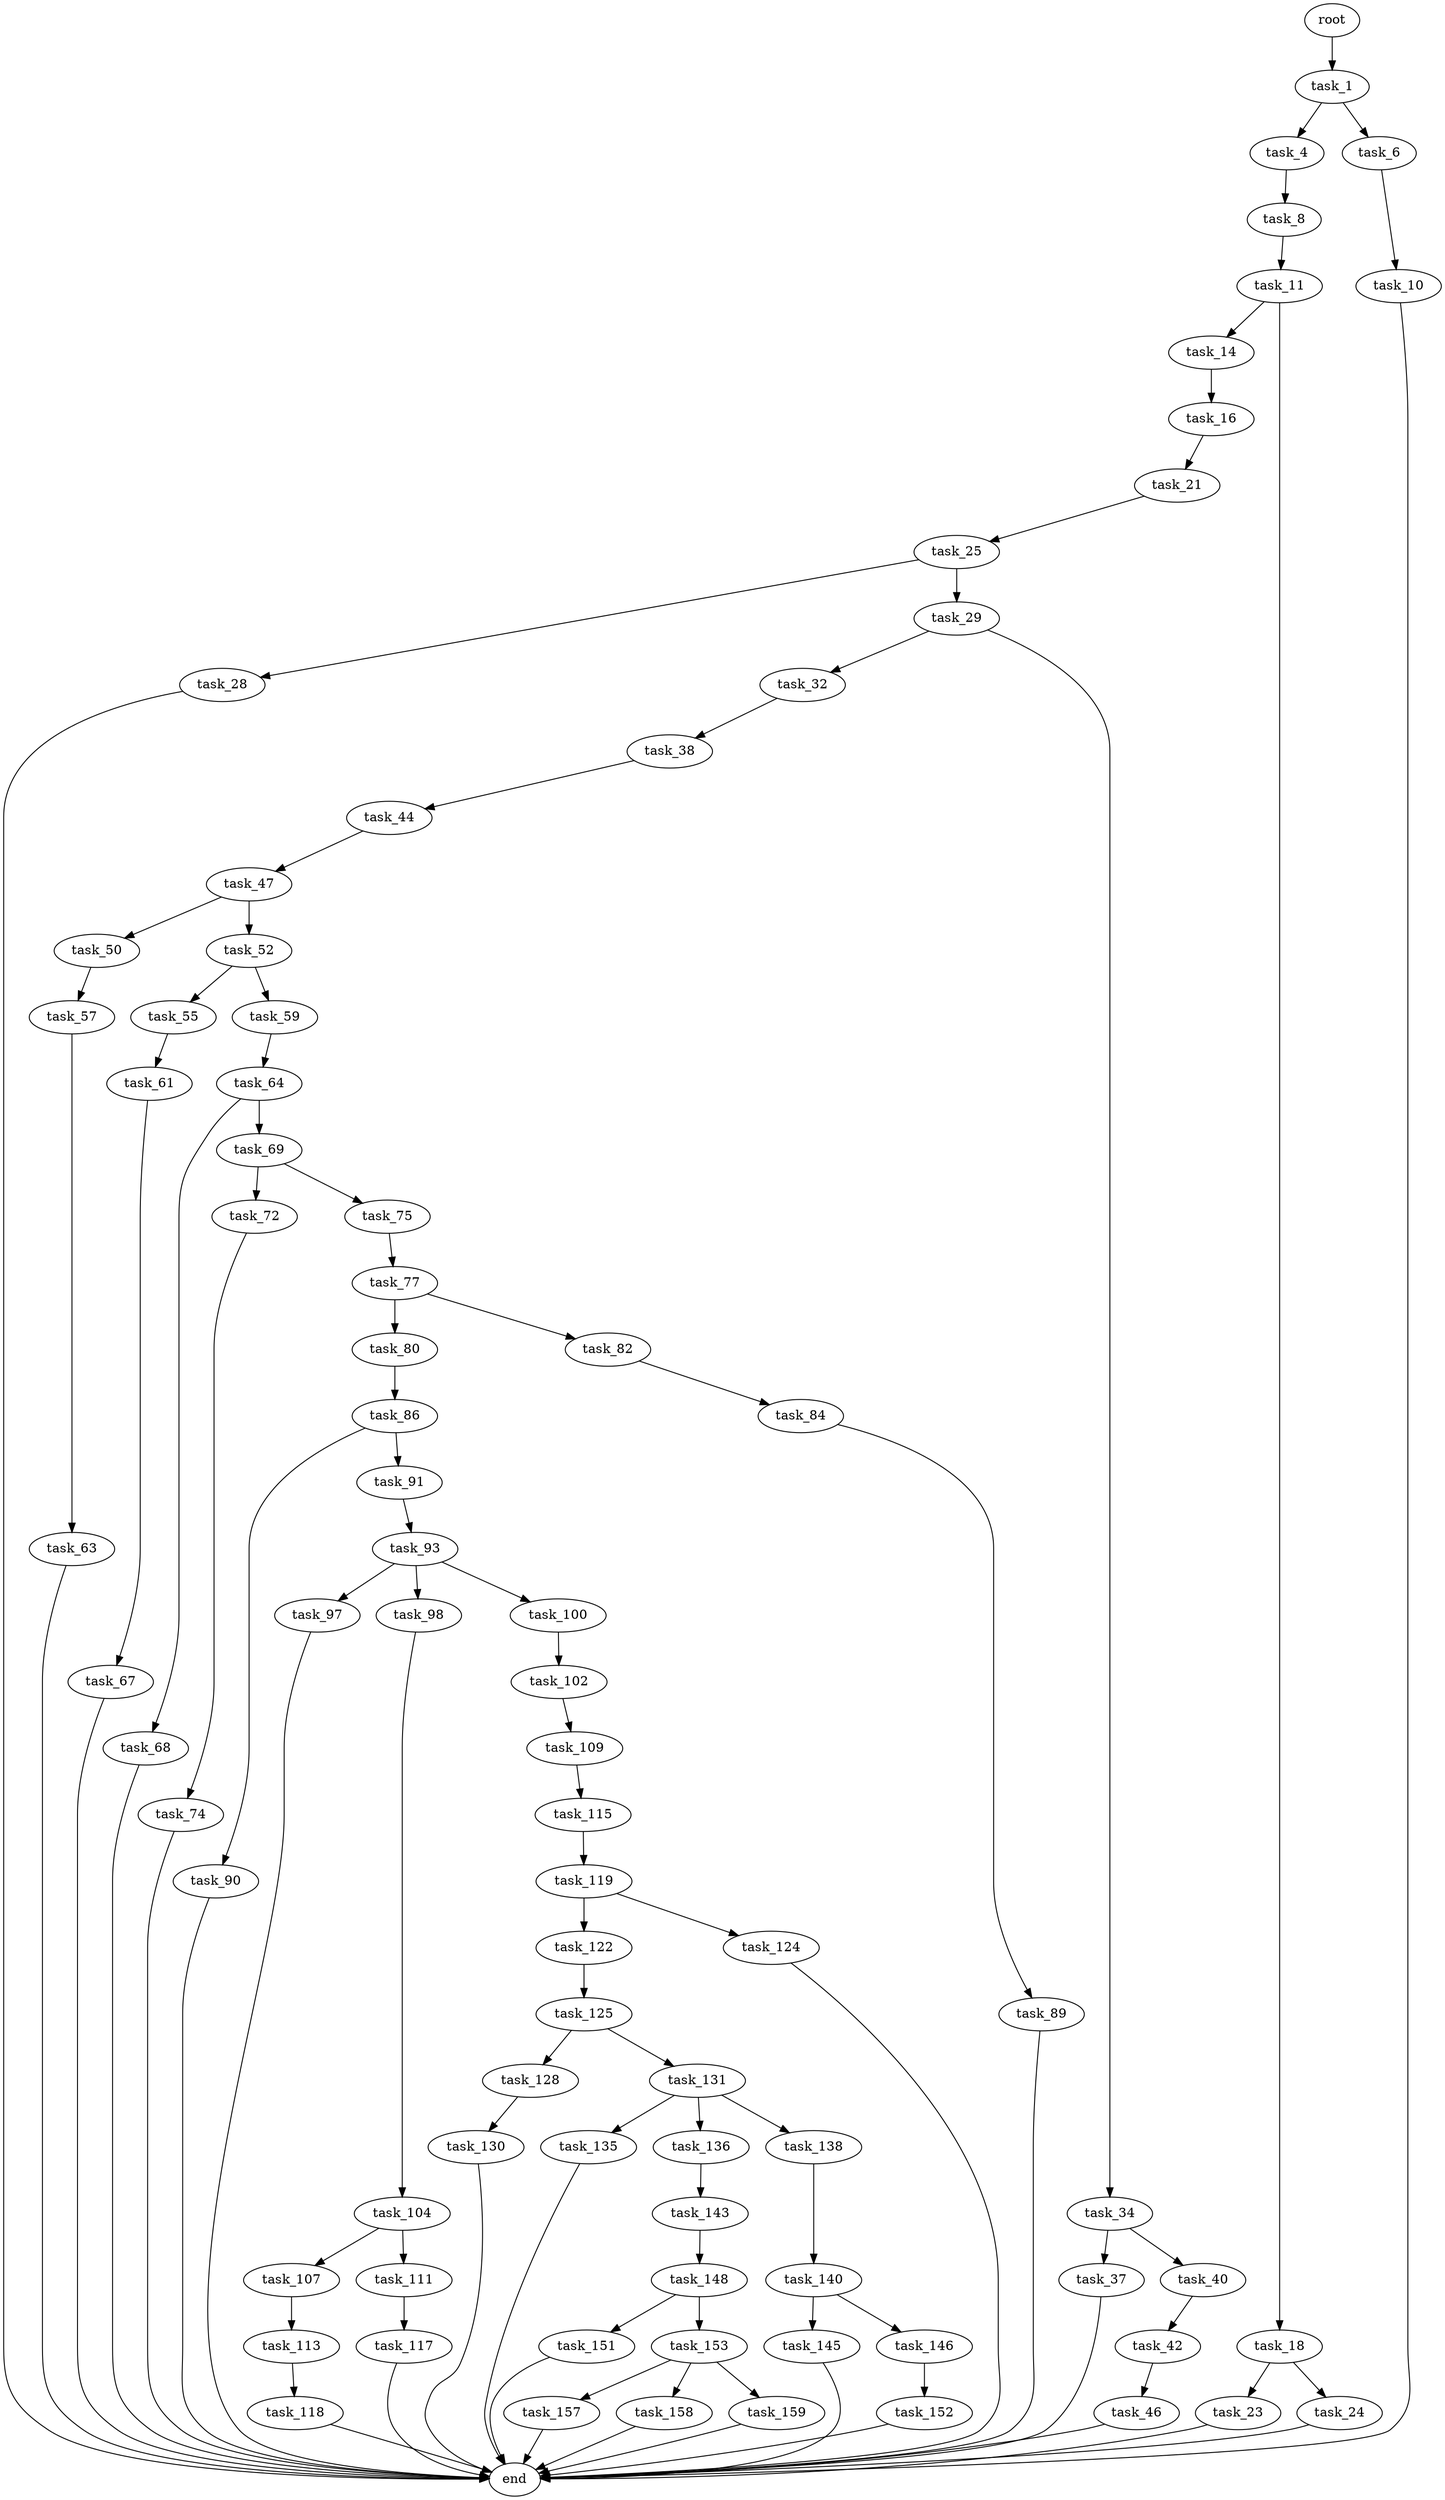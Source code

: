 digraph G {
  root [size="0.000000"];
  task_1 [size="5524884866.000000"];
  task_4 [size="168767403553.000000"];
  task_6 [size="186259532519.000000"];
  task_8 [size="16512783590.000000"];
  task_10 [size="368293445632.000000"];
  task_11 [size="7093655916.000000"];
  end [size="0.000000"];
  task_14 [size="2395883636.000000"];
  task_18 [size="549755813888.000000"];
  task_16 [size="8442611419.000000"];
  task_21 [size="368293445632.000000"];
  task_23 [size="231928233984.000000"];
  task_24 [size="1073741824000.000000"];
  task_25 [size="39280760597.000000"];
  task_28 [size="549755813888.000000"];
  task_29 [size="25777751710.000000"];
  task_32 [size="37672791848.000000"];
  task_34 [size="1140057204457.000000"];
  task_38 [size="122385978760.000000"];
  task_37 [size="128333757101.000000"];
  task_40 [size="28991029248.000000"];
  task_44 [size="715070727859.000000"];
  task_42 [size="84836193557.000000"];
  task_46 [size="642235694583.000000"];
  task_47 [size="161252205180.000000"];
  task_50 [size="134217728000.000000"];
  task_52 [size="28991029248.000000"];
  task_57 [size="68719476736.000000"];
  task_55 [size="648007626092.000000"];
  task_59 [size="25925609778.000000"];
  task_61 [size="4612671256.000000"];
  task_63 [size="27490758204.000000"];
  task_64 [size="2315684917.000000"];
  task_67 [size="231928233984.000000"];
  task_68 [size="2139723174.000000"];
  task_69 [size="589400164912.000000"];
  task_72 [size="8589934592.000000"];
  task_75 [size="24104307910.000000"];
  task_74 [size="694860296.000000"];
  task_77 [size="502331027646.000000"];
  task_80 [size="64871366826.000000"];
  task_82 [size="1178735993.000000"];
  task_86 [size="68719476736.000000"];
  task_84 [size="213854564212.000000"];
  task_89 [size="6509263011.000000"];
  task_90 [size="1073741824000.000000"];
  task_91 [size="25006538272.000000"];
  task_93 [size="767338799328.000000"];
  task_97 [size="668359577804.000000"];
  task_98 [size="144142311421.000000"];
  task_100 [size="549755813888.000000"];
  task_104 [size="319030532288.000000"];
  task_102 [size="368293445632.000000"];
  task_109 [size="549755813888.000000"];
  task_107 [size="8589934592.000000"];
  task_111 [size="22318415134.000000"];
  task_113 [size="68719476736.000000"];
  task_115 [size="219134784974.000000"];
  task_117 [size="134217728000.000000"];
  task_118 [size="1073741824000.000000"];
  task_119 [size="137814319884.000000"];
  task_122 [size="20842487964.000000"];
  task_124 [size="9549762197.000000"];
  task_125 [size="301309793698.000000"];
  task_128 [size="26955937032.000000"];
  task_131 [size="13137709474.000000"];
  task_130 [size="28991029248.000000"];
  task_135 [size="266648681229.000000"];
  task_136 [size="28991029248.000000"];
  task_138 [size="37808614080.000000"];
  task_143 [size="280145847833.000000"];
  task_140 [size="203504211975.000000"];
  task_145 [size="68719476736.000000"];
  task_146 [size="19646081787.000000"];
  task_148 [size="3374762110.000000"];
  task_152 [size="549259145812.000000"];
  task_151 [size="8589934592.000000"];
  task_153 [size="53550576904.000000"];
  task_157 [size="68719476736.000000"];
  task_158 [size="847515748469.000000"];
  task_159 [size="20507484311.000000"];

  root -> task_1 [size="1.000000"];
  task_1 -> task_4 [size="209715200.000000"];
  task_1 -> task_6 [size="209715200.000000"];
  task_4 -> task_8 [size="301989888.000000"];
  task_6 -> task_10 [size="838860800.000000"];
  task_8 -> task_11 [size="301989888.000000"];
  task_10 -> end [size="1.000000"];
  task_11 -> task_14 [size="838860800.000000"];
  task_11 -> task_18 [size="838860800.000000"];
  task_14 -> task_16 [size="209715200.000000"];
  task_18 -> task_23 [size="536870912.000000"];
  task_18 -> task_24 [size="536870912.000000"];
  task_16 -> task_21 [size="209715200.000000"];
  task_21 -> task_25 [size="411041792.000000"];
  task_23 -> end [size="1.000000"];
  task_24 -> end [size="1.000000"];
  task_25 -> task_28 [size="679477248.000000"];
  task_25 -> task_29 [size="679477248.000000"];
  task_28 -> end [size="1.000000"];
  task_29 -> task_32 [size="411041792.000000"];
  task_29 -> task_34 [size="411041792.000000"];
  task_32 -> task_38 [size="679477248.000000"];
  task_34 -> task_37 [size="838860800.000000"];
  task_34 -> task_40 [size="838860800.000000"];
  task_38 -> task_44 [size="301989888.000000"];
  task_37 -> end [size="1.000000"];
  task_40 -> task_42 [size="75497472.000000"];
  task_44 -> task_47 [size="679477248.000000"];
  task_42 -> task_46 [size="75497472.000000"];
  task_46 -> end [size="1.000000"];
  task_47 -> task_50 [size="134217728.000000"];
  task_47 -> task_52 [size="134217728.000000"];
  task_50 -> task_57 [size="209715200.000000"];
  task_52 -> task_55 [size="75497472.000000"];
  task_52 -> task_59 [size="75497472.000000"];
  task_57 -> task_63 [size="134217728.000000"];
  task_55 -> task_61 [size="411041792.000000"];
  task_59 -> task_64 [size="75497472.000000"];
  task_61 -> task_67 [size="75497472.000000"];
  task_63 -> end [size="1.000000"];
  task_64 -> task_68 [size="75497472.000000"];
  task_64 -> task_69 [size="75497472.000000"];
  task_67 -> end [size="1.000000"];
  task_68 -> end [size="1.000000"];
  task_69 -> task_72 [size="536870912.000000"];
  task_69 -> task_75 [size="536870912.000000"];
  task_72 -> task_74 [size="33554432.000000"];
  task_75 -> task_77 [size="536870912.000000"];
  task_74 -> end [size="1.000000"];
  task_77 -> task_80 [size="411041792.000000"];
  task_77 -> task_82 [size="411041792.000000"];
  task_80 -> task_86 [size="75497472.000000"];
  task_82 -> task_84 [size="33554432.000000"];
  task_86 -> task_90 [size="134217728.000000"];
  task_86 -> task_91 [size="134217728.000000"];
  task_84 -> task_89 [size="411041792.000000"];
  task_89 -> end [size="1.000000"];
  task_90 -> end [size="1.000000"];
  task_91 -> task_93 [size="838860800.000000"];
  task_93 -> task_97 [size="838860800.000000"];
  task_93 -> task_98 [size="838860800.000000"];
  task_93 -> task_100 [size="838860800.000000"];
  task_97 -> end [size="1.000000"];
  task_98 -> task_104 [size="301989888.000000"];
  task_100 -> task_102 [size="536870912.000000"];
  task_104 -> task_107 [size="536870912.000000"];
  task_104 -> task_111 [size="536870912.000000"];
  task_102 -> task_109 [size="411041792.000000"];
  task_109 -> task_115 [size="536870912.000000"];
  task_107 -> task_113 [size="33554432.000000"];
  task_111 -> task_117 [size="411041792.000000"];
  task_113 -> task_118 [size="134217728.000000"];
  task_115 -> task_119 [size="301989888.000000"];
  task_117 -> end [size="1.000000"];
  task_118 -> end [size="1.000000"];
  task_119 -> task_122 [size="134217728.000000"];
  task_119 -> task_124 [size="134217728.000000"];
  task_122 -> task_125 [size="536870912.000000"];
  task_124 -> end [size="1.000000"];
  task_125 -> task_128 [size="411041792.000000"];
  task_125 -> task_131 [size="411041792.000000"];
  task_128 -> task_130 [size="134217728.000000"];
  task_131 -> task_135 [size="679477248.000000"];
  task_131 -> task_136 [size="679477248.000000"];
  task_131 -> task_138 [size="679477248.000000"];
  task_130 -> end [size="1.000000"];
  task_135 -> end [size="1.000000"];
  task_136 -> task_143 [size="75497472.000000"];
  task_138 -> task_140 [size="33554432.000000"];
  task_143 -> task_148 [size="411041792.000000"];
  task_140 -> task_145 [size="411041792.000000"];
  task_140 -> task_146 [size="411041792.000000"];
  task_145 -> end [size="1.000000"];
  task_146 -> task_152 [size="679477248.000000"];
  task_148 -> task_151 [size="75497472.000000"];
  task_148 -> task_153 [size="75497472.000000"];
  task_152 -> end [size="1.000000"];
  task_151 -> end [size="1.000000"];
  task_153 -> task_157 [size="75497472.000000"];
  task_153 -> task_158 [size="75497472.000000"];
  task_153 -> task_159 [size="75497472.000000"];
  task_157 -> end [size="1.000000"];
  task_158 -> end [size="1.000000"];
  task_159 -> end [size="1.000000"];
}
